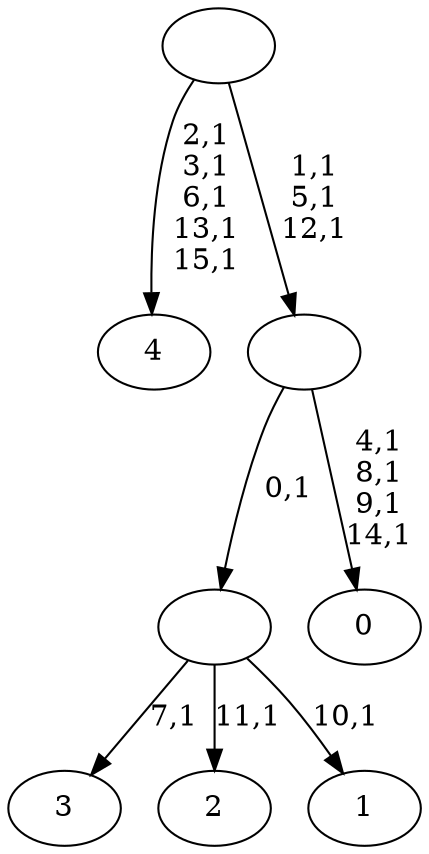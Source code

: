 digraph T {
	21 [label="4"]
	15 [label="3"]
	13 [label="2"]
	11 [label="1"]
	9 [label=""]
	8 [label="0"]
	3 [label=""]
	0 [label=""]
	9 -> 11 [label="10,1"]
	9 -> 13 [label="11,1"]
	9 -> 15 [label="7,1"]
	3 -> 8 [label="4,1\n8,1\n9,1\n14,1"]
	3 -> 9 [label="0,1"]
	0 -> 3 [label="1,1\n5,1\n12,1"]
	0 -> 21 [label="2,1\n3,1\n6,1\n13,1\n15,1"]
}
